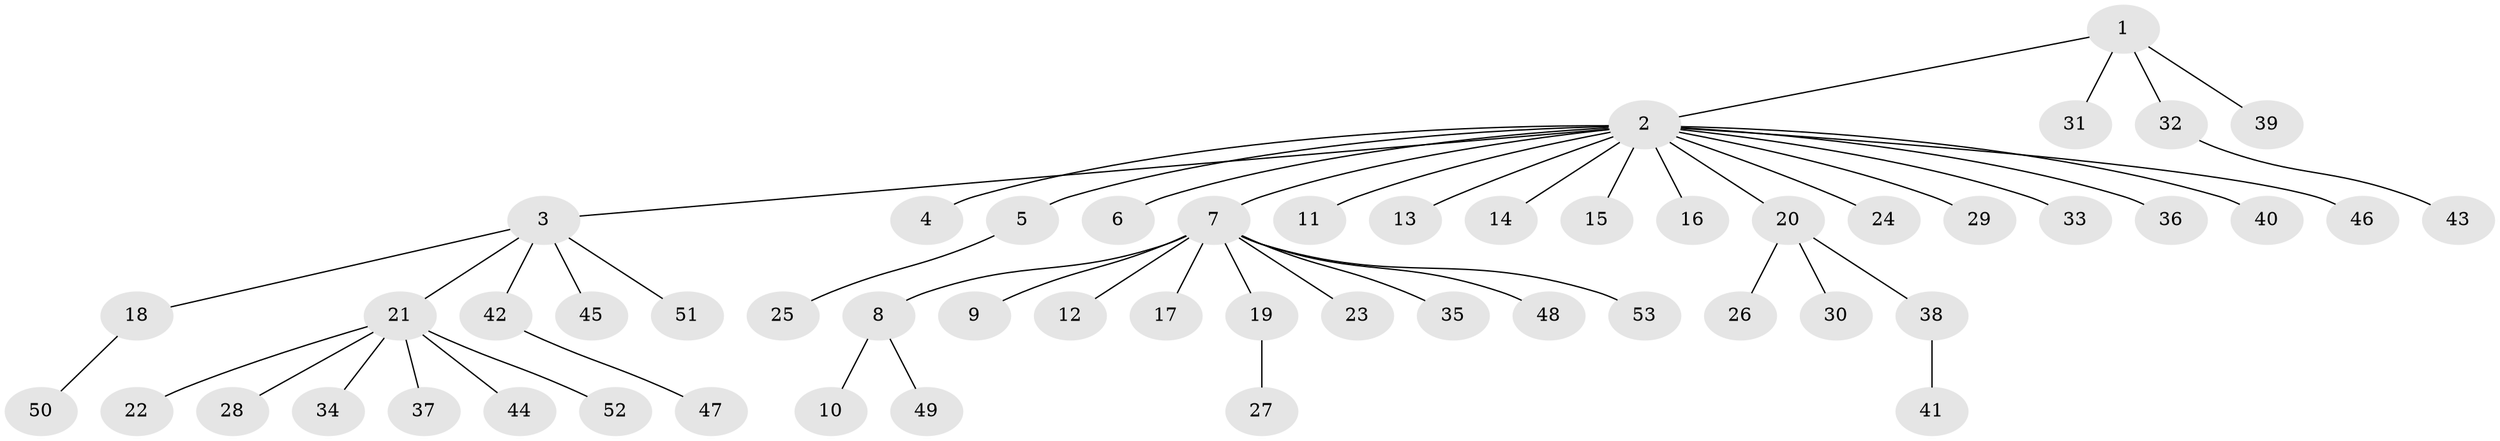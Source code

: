 // coarse degree distribution, {20: 0.02702702702702703, 6: 0.05405405405405406, 1: 0.8378378378378378, 2: 0.05405405405405406, 5: 0.02702702702702703}
// Generated by graph-tools (version 1.1) at 2025/18/03/04/25 18:18:08]
// undirected, 53 vertices, 52 edges
graph export_dot {
graph [start="1"]
  node [color=gray90,style=filled];
  1;
  2;
  3;
  4;
  5;
  6;
  7;
  8;
  9;
  10;
  11;
  12;
  13;
  14;
  15;
  16;
  17;
  18;
  19;
  20;
  21;
  22;
  23;
  24;
  25;
  26;
  27;
  28;
  29;
  30;
  31;
  32;
  33;
  34;
  35;
  36;
  37;
  38;
  39;
  40;
  41;
  42;
  43;
  44;
  45;
  46;
  47;
  48;
  49;
  50;
  51;
  52;
  53;
  1 -- 2;
  1 -- 31;
  1 -- 32;
  1 -- 39;
  2 -- 3;
  2 -- 4;
  2 -- 5;
  2 -- 6;
  2 -- 7;
  2 -- 11;
  2 -- 13;
  2 -- 14;
  2 -- 15;
  2 -- 16;
  2 -- 20;
  2 -- 24;
  2 -- 29;
  2 -- 33;
  2 -- 36;
  2 -- 40;
  2 -- 46;
  3 -- 18;
  3 -- 21;
  3 -- 42;
  3 -- 45;
  3 -- 51;
  5 -- 25;
  7 -- 8;
  7 -- 9;
  7 -- 12;
  7 -- 17;
  7 -- 19;
  7 -- 23;
  7 -- 35;
  7 -- 48;
  7 -- 53;
  8 -- 10;
  8 -- 49;
  18 -- 50;
  19 -- 27;
  20 -- 26;
  20 -- 30;
  20 -- 38;
  21 -- 22;
  21 -- 28;
  21 -- 34;
  21 -- 37;
  21 -- 44;
  21 -- 52;
  32 -- 43;
  38 -- 41;
  42 -- 47;
}
